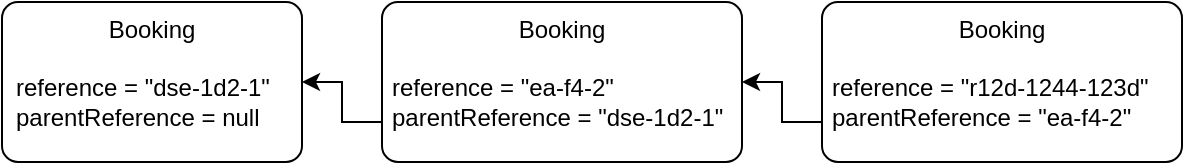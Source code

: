 <mxfile version="12.4.2" type="device" pages="1"><diagram id="GzFiyxfJ5vhDrDNhxQ_E" name="Page-1"><mxGraphModel dx="1106" dy="763" grid="0" gridSize="10" guides="1" tooltips="1" connect="1" arrows="1" fold="1" page="1" pageScale="1" pageWidth="1169" pageHeight="827" math="0" shadow="0"><root><mxCell id="0"/><mxCell id="1" parent="0"/><mxCell id="bhNY2f13ZfaZMjMZbPwx-2" value="Booking" style="rounded=1;arcSize=10;whiteSpace=wrap;html=1;align=center;verticalAlign=top;" vertex="1" parent="1"><mxGeometry x="220" y="280" width="150" height="80" as="geometry"/></mxCell><mxCell id="bhNY2f13ZfaZMjMZbPwx-3" value="reference = &quot;dse-1d2-1&quot;&lt;br&gt;parentReference = null" style="text;html=1;strokeColor=none;fillColor=none;align=left;verticalAlign=middle;whiteSpace=wrap;rounded=0;" vertex="1" parent="1"><mxGeometry x="225" y="310" width="145" height="40" as="geometry"/></mxCell><mxCell id="bhNY2f13ZfaZMjMZbPwx-4" value="Booking" style="rounded=1;arcSize=10;whiteSpace=wrap;html=1;align=center;verticalAlign=top;" vertex="1" parent="1"><mxGeometry x="410" y="280" width="180" height="80" as="geometry"/></mxCell><mxCell id="bhNY2f13ZfaZMjMZbPwx-8" style="edgeStyle=orthogonalEdgeStyle;rounded=0;orthogonalLoop=1;jettySize=auto;html=1;exitX=0;exitY=0.75;exitDx=0;exitDy=0;entryX=1;entryY=0.25;entryDx=0;entryDy=0;" edge="1" parent="1" source="bhNY2f13ZfaZMjMZbPwx-5" target="bhNY2f13ZfaZMjMZbPwx-3"><mxGeometry relative="1" as="geometry"/></mxCell><mxCell id="bhNY2f13ZfaZMjMZbPwx-5" value="reference = &quot;ea-f4-2&quot;&lt;br&gt;parentReference = &quot;dse-1d2-1&quot;" style="text;html=1;strokeColor=none;fillColor=none;align=left;verticalAlign=middle;whiteSpace=wrap;rounded=0;spacingLeft=3;" vertex="1" parent="1"><mxGeometry x="410" y="310" width="180" height="40" as="geometry"/></mxCell><mxCell id="bhNY2f13ZfaZMjMZbPwx-6" value="Booking" style="rounded=1;arcSize=10;whiteSpace=wrap;html=1;align=center;verticalAlign=top;" vertex="1" parent="1"><mxGeometry x="630" y="280" width="180" height="80" as="geometry"/></mxCell><mxCell id="bhNY2f13ZfaZMjMZbPwx-9" style="edgeStyle=orthogonalEdgeStyle;rounded=0;orthogonalLoop=1;jettySize=auto;html=1;exitX=0;exitY=0.75;exitDx=0;exitDy=0;entryX=1;entryY=0.25;entryDx=0;entryDy=0;" edge="1" parent="1" source="bhNY2f13ZfaZMjMZbPwx-7" target="bhNY2f13ZfaZMjMZbPwx-5"><mxGeometry relative="1" as="geometry"/></mxCell><mxCell id="bhNY2f13ZfaZMjMZbPwx-7" value="reference = &quot;r12d-1244-123d&quot;&lt;br&gt;parentReference = &quot;ea-f4-2&quot;" style="text;html=1;strokeColor=none;fillColor=none;align=left;verticalAlign=middle;whiteSpace=wrap;rounded=0;spacingLeft=3;" vertex="1" parent="1"><mxGeometry x="630" y="310" width="180" height="40" as="geometry"/></mxCell></root></mxGraphModel></diagram></mxfile>
